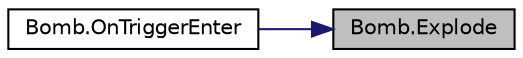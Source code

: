 digraph "Bomb.Explode"
{
 // LATEX_PDF_SIZE
  edge [fontname="Helvetica",fontsize="10",labelfontname="Helvetica",labelfontsize="10"];
  node [fontname="Helvetica",fontsize="10",shape=record];
  rankdir="RL";
  Node1 [label="Bomb.Explode",height=0.2,width=0.4,color="black", fillcolor="grey75", style="filled", fontcolor="black",tooltip="Explode() es invocado para instanciar explosiones en el juego."];
  Node1 -> Node2 [dir="back",color="midnightblue",fontsize="10",style="solid",fontname="Helvetica"];
  Node2 [label="Bomb.OnTriggerEnter",height=0.2,width=0.4,color="black", fillcolor="white", style="filled",URL="$class_bomb.html#a4cf03bfee024acacc138df5f2cc02fb2",tooltip="OnTriggerEnter() se usa para detectar si otra explosion toca la bomba."];
}
